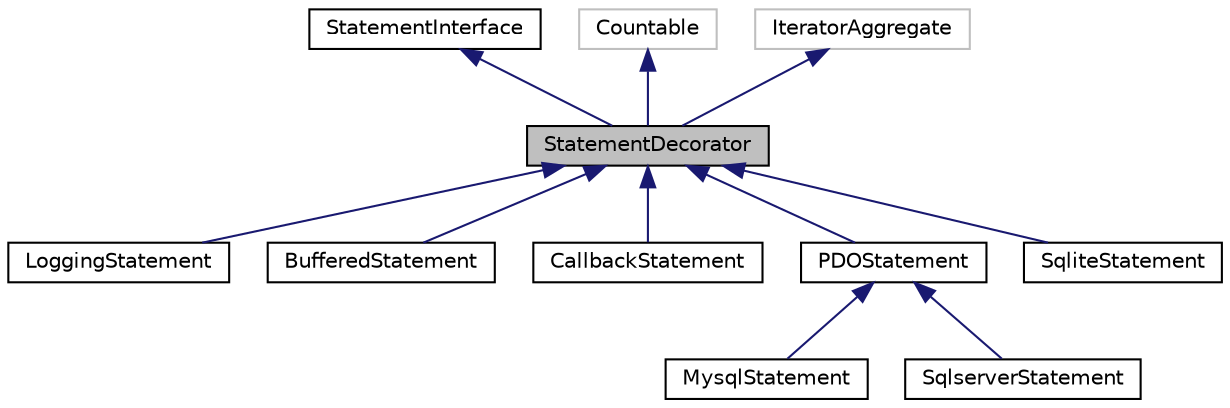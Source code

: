 digraph "StatementDecorator"
{
  edge [fontname="Helvetica",fontsize="10",labelfontname="Helvetica",labelfontsize="10"];
  node [fontname="Helvetica",fontsize="10",shape=record];
  Node1 [label="StatementDecorator",height=0.2,width=0.4,color="black", fillcolor="grey75", style="filled", fontcolor="black"];
  Node2 -> Node1 [dir="back",color="midnightblue",fontsize="10",style="solid",fontname="Helvetica"];
  Node2 [label="StatementInterface",height=0.2,width=0.4,color="black", fillcolor="white", style="filled",URL="$interface_cake_1_1_database_1_1_statement_interface.html"];
  Node3 -> Node1 [dir="back",color="midnightblue",fontsize="10",style="solid",fontname="Helvetica"];
  Node3 [label="Countable",height=0.2,width=0.4,color="grey75", fillcolor="white", style="filled"];
  Node4 -> Node1 [dir="back",color="midnightblue",fontsize="10",style="solid",fontname="Helvetica"];
  Node4 [label="IteratorAggregate",height=0.2,width=0.4,color="grey75", fillcolor="white", style="filled"];
  Node1 -> Node5 [dir="back",color="midnightblue",fontsize="10",style="solid",fontname="Helvetica"];
  Node5 [label="LoggingStatement",height=0.2,width=0.4,color="black", fillcolor="white", style="filled",URL="$class_cake_1_1_database_1_1_log_1_1_logging_statement.html"];
  Node1 -> Node6 [dir="back",color="midnightblue",fontsize="10",style="solid",fontname="Helvetica"];
  Node6 [label="BufferedStatement",height=0.2,width=0.4,color="black", fillcolor="white", style="filled",URL="$class_cake_1_1_database_1_1_statement_1_1_buffered_statement.html"];
  Node1 -> Node7 [dir="back",color="midnightblue",fontsize="10",style="solid",fontname="Helvetica"];
  Node7 [label="CallbackStatement",height=0.2,width=0.4,color="black", fillcolor="white", style="filled",URL="$class_cake_1_1_database_1_1_statement_1_1_callback_statement.html"];
  Node1 -> Node8 [dir="back",color="midnightblue",fontsize="10",style="solid",fontname="Helvetica"];
  Node8 [label="PDOStatement",height=0.2,width=0.4,color="black", fillcolor="white", style="filled",URL="$class_cake_1_1_database_1_1_statement_1_1_p_d_o_statement.html"];
  Node8 -> Node9 [dir="back",color="midnightblue",fontsize="10",style="solid",fontname="Helvetica"];
  Node9 [label="MysqlStatement",height=0.2,width=0.4,color="black", fillcolor="white", style="filled",URL="$class_cake_1_1_database_1_1_statement_1_1_mysql_statement.html"];
  Node8 -> Node10 [dir="back",color="midnightblue",fontsize="10",style="solid",fontname="Helvetica"];
  Node10 [label="SqlserverStatement",height=0.2,width=0.4,color="black", fillcolor="white", style="filled",URL="$class_cake_1_1_database_1_1_statement_1_1_sqlserver_statement.html"];
  Node1 -> Node11 [dir="back",color="midnightblue",fontsize="10",style="solid",fontname="Helvetica"];
  Node11 [label="SqliteStatement",height=0.2,width=0.4,color="black", fillcolor="white", style="filled",URL="$class_cake_1_1_database_1_1_statement_1_1_sqlite_statement.html"];
}
